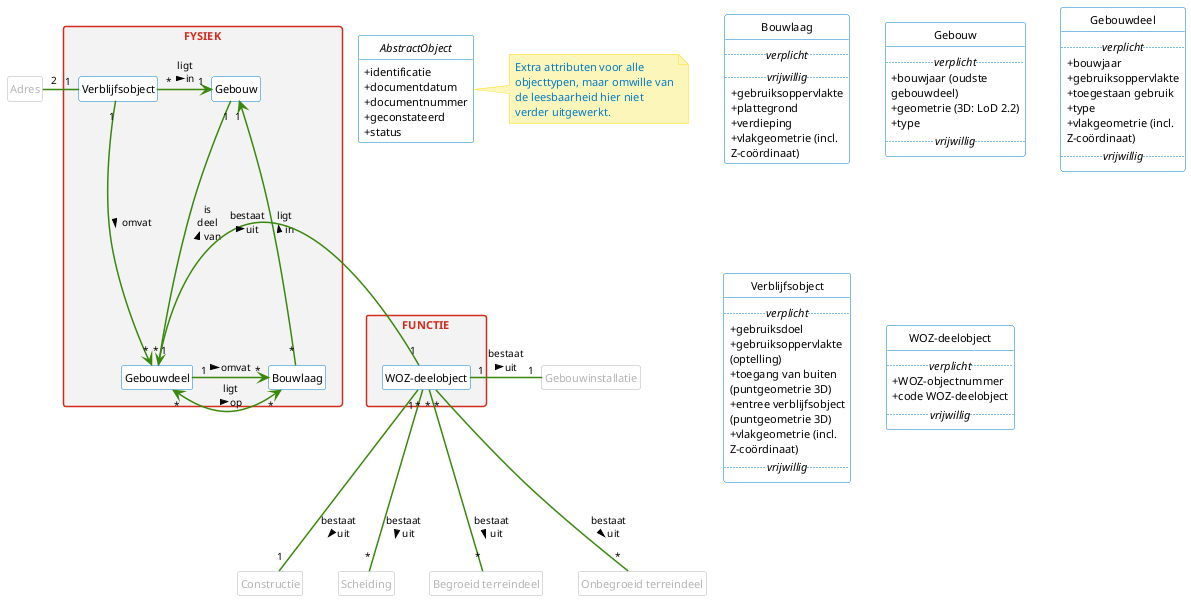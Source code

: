 @startuml

' --------v-v-v-v-v-v-v-v--------
' https://www.rijkshuisstijl.nl/organisatiespecifieke-richtlijnen/ministerie-van-binnenlandse-zaken-en-koninkrijksrelaties/deelidentiteit-kerndepartement-bzk
' https://www.rijkshuisstijl.nl/basiselementen/basiselementen-online/online-kleuren
'
' # Communicatiekleuren
' Het kerndepartement van BZK heeft uit het kleurenpalet van de rijkshuisstijl drie kleuren (elk met tint1 / tint2) gekozen:
' - Rijksoverheid hemelblauw #007bc7 (#b2d7ee/#d9ebf7)
' - Rijksoverheid rood #d52b1e (#f2bfbb/#f9dfdd)
' - Rijksoverheid groen #39870c (#c3dbb6/#e1eddb)
' Het gebruik van deze kleuren in combinatie met veel wit wordt gestimuleerd.
'
' # Tinten voor achtergrondkaders, grafieken en tabellen
' Voor achtergrondkaders, grafieken en tabellen kunnen 7 neutrale grijstinten of tinten van een communicatiekleur in stappen van 20% worden toegepast. Voor tekstachtergrond wordt grijstint1 of communicatiekleur tint2 aanbevolen om aan de contrasteisen voor een goede leesbaarheid te voldoen.
'
' Rijksoverheid grijs 1 #f3f3f3
' Rijksoverheid grijs 2 #e6e6e6
' Rijksoverheid grijs 3 #cccccc
' Rijksoverheid grijs 4 #b4b4b4
' Rijksoverheid grijs 5 #999999
' Rijksoverheid grijs 6 #696969
' Rijksoverheid grijs 7 #535353

' --------^-^-^-^-^-^-^-^--------

skinparam defaultFontColor black
skinparam defaultFontName Lucida Sans
skinparam defaultFontSize 11
skinparam defaultFontStyle normal
skinparam defaultMonospacedFontName Lucida Sans Typewriter
' skinparam defaultTextAlignment left
' skinparam lineType ortho
' skinparam lineType polyline
skinparam shadowing false
skinparam wrapWidth 165

skinparam class {
    ArrowColor #39870c
    ArrowFontSize 10
'     ArrowTextAlignment center
    ArrowThickness 1.5
    AttributeIconSize 0
    BackgroundColor #ffffff
    BorderColor #007bc7
'     StereotypeFontStyle italic
}

skinparam class<<extern>> {
    AttributeFontColor #b4b4b4
    BorderColor #b4b4b4
    FontColor #b4b4b4
    StereotypeFontColor #b4b4b4
}

skinparam note {
    BackgroundColor #fdf6bb
    BorderColor #f9e11e
    FontColor #007bc7
}

skinparam package {
    BackgroundColor #f3f3f3
    BorderColor #d52b1e
    FontColor #d52b1e
    FontStyle bold
    Style rectangle
}

skinparam package<< subpackage >> {
    BackgroundColor #e6e6e6
    BorderColor #e6e6e6
    FontStyle normal
}

hide circle

hide empty members

hide stereotype

' hide AbstractObject


' =================================================================================================


package "FUNCTIE" {
    class WOZ-deelobject {
    }
}

package "FYSIEK" {
    class Gebouw {
    }
    class Bouwlaag {
    }
    class Gebouwdeel {
    }
    class Verblijfsobject {
    }
}

Verblijfsobject "*" -> "1" Gebouw : ligt\nin  >
Verblijfsobject "1" --> "*" Gebouwdeel : omvat >
Gebouw "1" <-- "*" Bouwlaag : ligt\nin <
Gebouwdeel "*" <-> "*" Bouwlaag : ligt\nop >
Gebouwdeel "1" -> "*" Bouwlaag : omvat >
Gebouw "1" --> "*" Gebouwdeel : is\ndeel\nvan <
"WOZ-deelobject" "1" -left- "1" Gebouwdeel : bestaat\nuit >
"WOZ-deelobject" "1" -right- "1" Gebouwinstallatie : bestaat\nuit >
"WOZ-deelobject" "1" -- "1" Constructie : bestaat\nuit >
"WOZ-deelobject" "*" -- "*" Scheiding : bestaat\nuit >
"WOZ-deelobject" "*" -- "*" "Begroeid terreindeel" : bestaat\nuit >
"WOZ-deelobject" "*" -- "*" "Onbegroeid terreindeel" : bestaat\nuit >
Verblijfsobject "1" -left- "2" Adres

abstract class AbstractObject << Objecttype >> {
    + identificatie
    + documentdatum
    + documentnummer
    + geconstateerd
    + status
'     --
}
    note right of AbstractObject : Extra attributen voor alle objecttypen, maar omwille van de leesbaarheid hier niet verder uitgewerkt.

class Adres << extern >> {
}

class "Begroeid terreindeel" << extern >> {
}

class Bouwlaag << Objecttype >> << vrijwillig >> {
    ..//verplicht//..
    ..//vrijwillig//..
    + gebruiksoppervlakte
    + plattegrond
    + verdieping
    + vlakgeometrie (incl. Z-coördinaat)
}

class Constructie << extern >> {
}

class Gebouw << Objecttype >> {
    ..//verplicht//..
    + bouwjaar (oudste gebouwdeel)
    + geometrie (3D: LoD 2.2)
    + type
    ..//vrijwillig//..
}

class Gebouwdeel << Objecttype >> {
    ..//verplicht//..
    + bouwjaar
    + gebruiksoppervlakte
    + toegestaan gebruik
    + type
    + vlakgeometrie (incl. Z-coördinaat)
    ..//vrijwillig//..
}

class Gebouwinstallatie << extern >> {
}

class "Onbegroeid terreindeel" << extern >> {
}

class Scheiding << extern >> {
}

class Verblijfsobject << Objecttype >> {
    ..//verplicht//..
    + gebruiksdoel
    + gebruiksoppervlakte (optelling)
    + toegang van buiten (puntgeometrie 3D)
    + entree verblijfsobject (puntgeometrie 3D)
    + vlakgeometrie (incl. Z-coördinaat)
    ..//vrijwillig//..
}

class WOZ-deelobject << Objecttype >> {
    ..//verplicht//..
    + WOZ-objectnummer
    + code WOZ-deelobject
    ..//vrijwillig//..
}

@enduml
